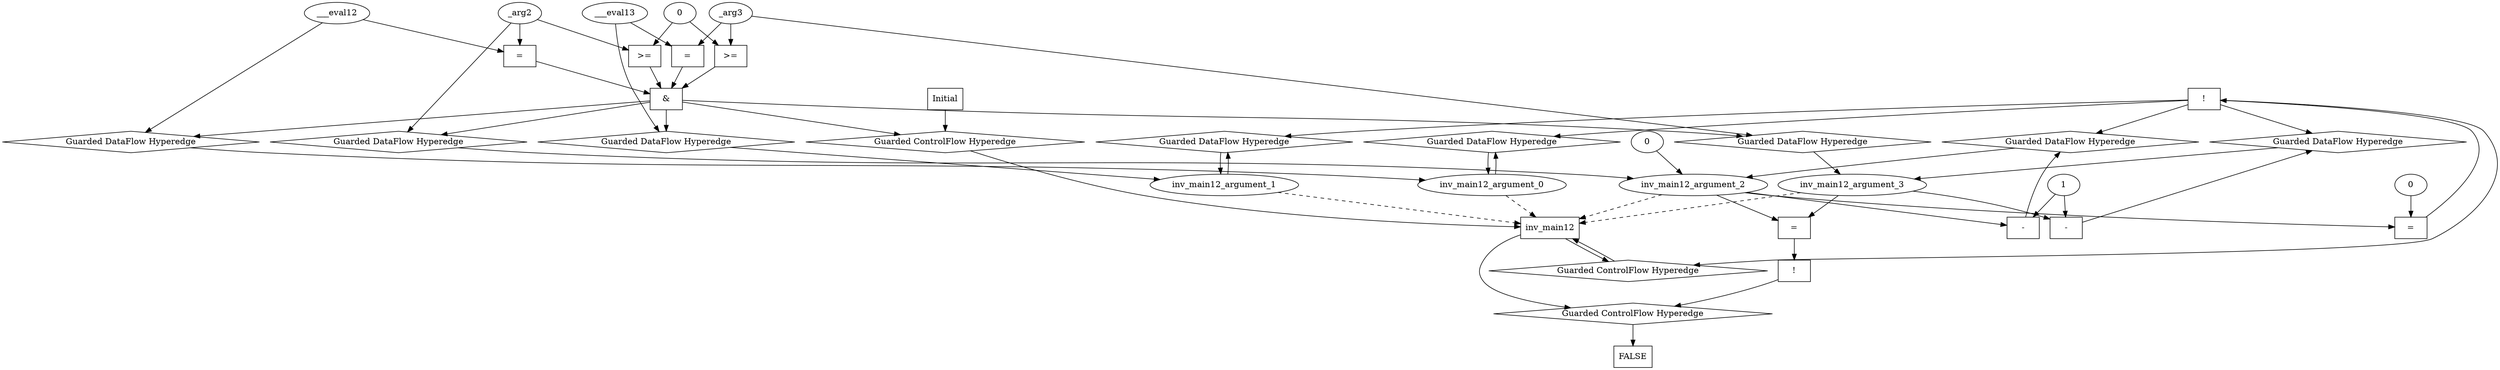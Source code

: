 digraph dag {
inv_main12 [label="inv_main12" shape="rect"];
FALSE [label="FALSE" shape="rect"];
Initial [label="Initial" shape="rect"];
ControlFowHyperEdge_0 [label="Guarded ControlFlow Hyperedge" shape="diamond"];
inv_main12 -> ControlFowHyperEdge_0[label=""]
ControlFowHyperEdge_0 -> inv_main12[label=""]
ControlFowHyperEdge_1 [label="Guarded ControlFlow Hyperedge" shape="diamond"];
Initial -> ControlFowHyperEdge_1[label=""]
ControlFowHyperEdge_1 -> inv_main12[label=""]
ControlFowHyperEdge_2 [label="Guarded ControlFlow Hyperedge" shape="diamond"];
inv_main12 -> ControlFowHyperEdge_2[label=""]
ControlFowHyperEdge_2 -> FALSE[label=""]
inv_main12_argument_0 [label="inv_main12_argument_0" shape="oval"];
inv_main12_argument_0 -> inv_main12[label="" style="dashed"]
inv_main12_argument_1 [label="inv_main12_argument_1" shape="oval"];
inv_main12_argument_1 -> inv_main12[label="" style="dashed"]
inv_main12_argument_2 [label="inv_main12_argument_2" shape="oval"];
inv_main12_argument_2 -> inv_main12[label="" style="dashed"]
inv_main12_argument_3 [label="inv_main12_argument_3" shape="oval"];
inv_main12_argument_3 -> inv_main12[label="" style="dashed"]

xxxinv_main12___inv_main12_0xxxguard_0_node_0 [label="!" shape="rect"];
xxxinv_main12___inv_main12_0xxxguard_0_node_1 [label="=" shape="rect"];
xxxinv_main12___inv_main12_0xxxguard_0_node_3 [label="0"];
xxxinv_main12___inv_main12_0xxxguard_0_node_1->xxxinv_main12___inv_main12_0xxxguard_0_node_0
inv_main12_argument_2->xxxinv_main12___inv_main12_0xxxguard_0_node_1
xxxinv_main12___inv_main12_0xxxguard_0_node_3->xxxinv_main12___inv_main12_0xxxguard_0_node_1

xxxinv_main12___inv_main12_0xxxguard_0_node_0->ControlFowHyperEdge_0 [label=""];
xxxinv_main12___inv_main12_0xxxdataFlow_0_node_0 [label="-" shape="rect"];
xxxinv_main12___inv_main12_0xxxdataFlow_0_node_2 [label="1"];
inv_main12_argument_2->xxxinv_main12___inv_main12_0xxxdataFlow_0_node_0
xxxinv_main12___inv_main12_0xxxdataFlow_0_node_2->xxxinv_main12___inv_main12_0xxxdataFlow_0_node_0

xxxinv_main12___inv_main12_0xxxdataFlow_0_node_0->DataFowHyperEdge_0_inv_main12_argument_2 [label=""];
xxxinv_main12___inv_main12_0xxxdataFlow1_node_0 [label="-" shape="rect"];
inv_main12_argument_3->xxxinv_main12___inv_main12_0xxxdataFlow1_node_0
xxxinv_main12___inv_main12_0xxxdataFlow_0_node_2->xxxinv_main12___inv_main12_0xxxdataFlow1_node_0

xxxinv_main12___inv_main12_0xxxdataFlow1_node_0->DataFowHyperEdge_0_inv_main12_argument_3 [label=""];
xxxinv_main12___Initial_1xxx_and [label="&" shape="rect"];
xxxinv_main12___Initial_1xxxguard_0_node_0 [label=">=" shape="rect"];
xxxinv_main12___Initial_1xxxguard_0_node_2 [label="0"];
xxxinv_main12___Initial_1xxxdataFlow2_node_0->xxxinv_main12___Initial_1xxxguard_0_node_0
xxxinv_main12___Initial_1xxxguard_0_node_2->xxxinv_main12___Initial_1xxxguard_0_node_0

xxxinv_main12___Initial_1xxxguard_0_node_0->xxxinv_main12___Initial_1xxx_and [label=""];
xxxinv_main12___Initial_1xxxguard1_node_0 [label=">=" shape="rect"];
xxxinv_main12___Initial_1xxxdataFlow3_node_0->xxxinv_main12___Initial_1xxxguard1_node_0
xxxinv_main12___Initial_1xxxguard_0_node_2->xxxinv_main12___Initial_1xxxguard1_node_0

xxxinv_main12___Initial_1xxxguard1_node_0->xxxinv_main12___Initial_1xxx_and [label=""];
xxxinv_main12___Initial_1xxxguard2_node_0 [label="=" shape="rect"];
xxxinv_main12___Initial_1xxxdataFlow_0_node_0->xxxinv_main12___Initial_1xxxguard2_node_0
xxxinv_main12___Initial_1xxxdataFlow2_node_0->xxxinv_main12___Initial_1xxxguard2_node_0

xxxinv_main12___Initial_1xxxguard2_node_0->xxxinv_main12___Initial_1xxx_and [label=""];
xxxinv_main12___Initial_1xxxguard3_node_0 [label="=" shape="rect"];
xxxinv_main12___Initial_1xxxdataFlow1_node_0->xxxinv_main12___Initial_1xxxguard3_node_0
xxxinv_main12___Initial_1xxxdataFlow3_node_0->xxxinv_main12___Initial_1xxxguard3_node_0

xxxinv_main12___Initial_1xxxguard3_node_0->xxxinv_main12___Initial_1xxx_and [label=""];
xxxinv_main12___Initial_1xxx_and->ControlFowHyperEdge_1 [label=""];
xxxinv_main12___Initial_1xxxdataFlow_0_node_0 [label="___eval12"];

xxxinv_main12___Initial_1xxxdataFlow_0_node_0->DataFowHyperEdge_1_inv_main12_argument_0 [label=""];
xxxinv_main12___Initial_1xxxdataFlow1_node_0 [label="___eval13"];

xxxinv_main12___Initial_1xxxdataFlow1_node_0->DataFowHyperEdge_1_inv_main12_argument_1 [label=""];
xxxinv_main12___Initial_1xxxdataFlow2_node_0 [label="_arg2"];

xxxinv_main12___Initial_1xxxdataFlow2_node_0->DataFowHyperEdge_1_inv_main12_argument_2 [label=""];
xxxinv_main12___Initial_1xxxdataFlow3_node_0 [label="_arg3"];

xxxinv_main12___Initial_1xxxdataFlow3_node_0->DataFowHyperEdge_1_inv_main12_argument_3 [label=""];
xxxFALSE___inv_main12_2xxxguard_0_node_0 [label="!" shape="rect"];
xxxFALSE___inv_main12_2xxxguard_0_node_1 [label="=" shape="rect"];
xxxFALSE___inv_main12_2xxxguard_0_node_1->xxxFALSE___inv_main12_2xxxguard_0_node_0
inv_main12_argument_3->xxxFALSE___inv_main12_2xxxguard_0_node_1
inv_main12_argument_2->xxxFALSE___inv_main12_2xxxguard_0_node_1

xxxFALSE___inv_main12_2xxxguard_0_node_0->ControlFowHyperEdge_2 [label=""];
DataFowHyperEdge_0_inv_main12_argument_0 [label="Guarded DataFlow Hyperedge" shape="diamond"];
DataFowHyperEdge_0_inv_main12_argument_0 -> inv_main12_argument_0[label=""]
xxxinv_main12___inv_main12_0xxxguard_0_node_0 -> DataFowHyperEdge_0_inv_main12_argument_0[label=""]
DataFowHyperEdge_0_inv_main12_argument_1 [label="Guarded DataFlow Hyperedge" shape="diamond"];
DataFowHyperEdge_0_inv_main12_argument_1 -> inv_main12_argument_1[label=""]
xxxinv_main12___inv_main12_0xxxguard_0_node_0 -> DataFowHyperEdge_0_inv_main12_argument_1[label=""]
DataFowHyperEdge_0_inv_main12_argument_2 [label="Guarded DataFlow Hyperedge" shape="diamond"];
DataFowHyperEdge_0_inv_main12_argument_2 -> inv_main12_argument_2[label=""]
xxxinv_main12___inv_main12_0xxxguard_0_node_0 -> DataFowHyperEdge_0_inv_main12_argument_2[label=""]
DataFowHyperEdge_0_inv_main12_argument_3 [label="Guarded DataFlow Hyperedge" shape="diamond"];
DataFowHyperEdge_0_inv_main12_argument_3 -> inv_main12_argument_3[label=""]
xxxinv_main12___inv_main12_0xxxguard_0_node_0 -> DataFowHyperEdge_0_inv_main12_argument_3[label=""]
DataFowHyperEdge_1_inv_main12_argument_0 [label="Guarded DataFlow Hyperedge" shape="diamond"];
DataFowHyperEdge_1_inv_main12_argument_0 -> inv_main12_argument_0[label=""]
xxxinv_main12___Initial_1xxx_and -> DataFowHyperEdge_1_inv_main12_argument_0[label=""]
DataFowHyperEdge_1_inv_main12_argument_1 [label="Guarded DataFlow Hyperedge" shape="diamond"];
DataFowHyperEdge_1_inv_main12_argument_1 -> inv_main12_argument_1[label=""]
xxxinv_main12___Initial_1xxx_and -> DataFowHyperEdge_1_inv_main12_argument_1[label=""]
DataFowHyperEdge_1_inv_main12_argument_2 [label="Guarded DataFlow Hyperedge" shape="diamond"];
DataFowHyperEdge_1_inv_main12_argument_2 -> inv_main12_argument_2[label=""]
xxxinv_main12___Initial_1xxx_and -> DataFowHyperEdge_1_inv_main12_argument_2[label=""]
DataFowHyperEdge_1_inv_main12_argument_3 [label="Guarded DataFlow Hyperedge" shape="diamond"];
DataFowHyperEdge_1_inv_main12_argument_3 -> inv_main12_argument_3[label=""]
xxxinv_main12___Initial_1xxx_and -> DataFowHyperEdge_1_inv_main12_argument_3[label=""]
"xxxFALSE___inv_main12_2xxxinv_main12_argument_2_constant_0" [label="0"];
"xxxFALSE___inv_main12_2xxxinv_main12_argument_2_constant_0"->inv_main12_argument_2 [label=""];
inv_main12_argument_0 -> DataFowHyperEdge_0_inv_main12_argument_0[label=""]
inv_main12_argument_1 -> DataFowHyperEdge_0_inv_main12_argument_1[label=""]
}
